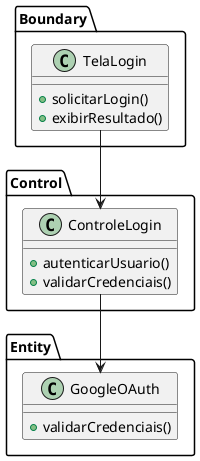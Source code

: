 @startuml
' UC001 - Login - Diagrama de Classes de Análise
package Boundary {
  class TelaLogin {
    +solicitarLogin()
    +exibirResultado()
  }
}

package Control {
  class ControleLogin {
    +autenticarUsuario()
    +validarCredenciais()
  }
}

package Entity {
  class GoogleOAuth {
    +validarCredenciais()
  }
}

TelaLogin --> ControleLogin
ControleLogin --> GoogleOAuth
@enduml

@startuml
' UC002 - Recuperar Senha - Diagrama de Classes de Análise
package Boundary {
  class TelaRecuperarSenha {
    +solicitarRecuperacao()
    +notificarUsuario()
  }
}

package Control {
  class ControleRecuperarSenha {
    +requisitarNovaSenha()
    +iniciarFluxoRecuperacao()
  }
}

package Entity {
  class GoogleOAuth {
    +iniciarFluxoRecuperacao()
  }
}

TelaRecuperarSenha --> ControleRecuperarSenha
ControleRecuperarSenha --> GoogleOAuth
@enduml

@startuml
' UC003 - Logout - Diagrama de Classes de Análise
package Boundary {
  class TelaPrincipal {
    +clicarLogout()
    +redirecionarParaLogin()
  }
}

package Control {
  class ControleSessao {
    +encerrarSessao()
  }
}

TelaPrincipal --> ControleSessao
ControleSessao --> TelaPrincipal
@enduml

@startuml
' UC004 - Cadastrar Perfil - Diagrama de Classes de Análise
package Boundary {
  class TelaCadastroPerfil {
    +informarDados()
    +enviarSolicitacao()
  }
}

package Control {
  class ControleCadastroPerfil {
    +validarDados()
    +enviarParaAprovacao()
  }
}

package Entity {
  class Usuario {
    -nome
    -email
    -papel
    +getDados()
  }
}

TelaCadastroPerfil --> ControleCadastroPerfil
ControleCadastroPerfil --> Usuario
@enduml

@startuml
' UC005 - Aprovar Cadastro - Diagrama de Classes de Análise
package Boundary {
  class TelaAprovacaoCadastro {
    +listarPendentes()
    +confirmarAprovacao()
  }
}

package Control {
  class ControleAprovacaoCadastro {
    +listarCadastros()
    +aprovarCadastro()
    +recusarCadastro()
  }
}

package Entity {
  class Usuario {
    -nome
    -email
    -papel
    +aprovar()
    +recusar()
  }
}

TelaAprovacaoCadastro --> ControleAprovacaoCadastro
ControleAprovacaoCadastro --> Usuario
@enduml

@startuml
' UC006 - Cadastrar Estágio - Diagrama de Classes de Análise
package Boundary {
  class TelaCadastroEstagio {
    +preencherDados()
    +enviarSolicitacao()
  }
}

package Control {
  class ControleCadastroEstagio {
    +validarEstagio()
    +submeterEstagio()
  }
}

package Entity {
  class Estagio {
    -empresa
    -duracao
    -tipo
    +getDetalhes()
  }
}

TelaCadastroEstagio --> ControleCadastroEstagio
ControleCadastroEstagio --> Estagio
@enduml

@startuml
' UC007 - Solicitar Orientador - Diagrama de Classes de Análise
package Boundary {
  class TelaSolicitarOrientador {
    +selecionarOrientador()
    +enviarSolicitacao()
  }
}

package Control {
  class ControleSolicitacaoOrientador {
    +validarSolicitacao()
    +registrarSolicitacao()
  }
}

package Entity {
  class OrientadorEstagio {
    -nome
    -area
    +verificarDisponibilidade()
  }
}

TelaSolicitarOrientador --> ControleSolicitacaoOrientador
ControleSolicitacaoOrientador --> OrientadorEstagio
@enduml

@startuml
' UC008 - Enviar Documentação - Diagrama de Classes de Análise
package Boundary {
  class TelaEnvioDocumentos {
    +selecionarArquivo()
    +enviarArquivo()
  }
}

package Control {
  class ControleEnvioDocumentos {
    +validarArquivo()
    +armazenarDocumento()
  }
}

package Entity {
  class Documento {
    -nome
    -tipo
    -dataEnvio
    +validarFormato()
  }
}

TelaEnvioDocumentos --> ControleEnvioDocumentos
ControleEnvioDocumentos --> Documento
@enduml

@startuml
' UC009 - Visualizar Alunos com Estágio Ativo - Diagrama de Classes de Análise
package Boundary {
  class TelaVisualizarEstagios {
    +listarEstagios()
    +filtrarPorCurso()
  }
}

package Control {
  class ControleEstagiosAtivos {
    +obterListaEstagios()
  }
}

package Entity {
  class Estagio {
    -aluno
    -status
    +getStatus()
  }
}

TelaVisualizarEstagios --> ControleEstagiosAtivos
ControleEstagiosAtivos --> Estagio
@enduml

@startuml
' UC010 - Aceitar/Recusar Solicitação de Orientação - Diagrama de Classes de Análise
package Boundary {
  class TelaSolicitacoesOrientacao {
    +listarSolicitacoes()
    +aceitarSolicitacao()
    +recusarSolicitacao()
  }
}

package Control {
  class ControleSolicitacoesOrientacao {
    +processarSolicitacao()
  }
}

package Entity {
  class SolicitacaoOrientacao {
    -aluno
    -status
    +aceitar()
    +recusar()
  }
}

TelaSolicitacoesOrientacao --> ControleSolicitacoesOrientacao
ControleSolicitacoesOrientacao --> SolicitacaoOrientacao
@enduml

@startuml
' UC011 - Enviar Trabalho Acadêmico - Diagrama de Classes de Análise
package Boundary {
  class TelaEnvioTrabalho {
    +selecionarTrabalho()
    +enviarTrabalho()
  }
}

package Control {
  class ControleEnvioTrabalho {
    +validarTrabalho()
    +registrarEnvio()
  }
}

package Entity {
  class TrabalhoAcademico {
    -titulo
    -tipo
    +validarConteudo()
  }
}

TelaEnvioTrabalho --> ControleEnvioTrabalho
ControleEnvioTrabalho --> TrabalhoAcademico
@enduml

@startuml
' UC012 - Avaliar Trabalho Acadêmico - Diagrama de Classes de Análise
package Boundary {
  class TelaAvaliacaoTrabalho {
    +visualizarTrabalho()
    +inserirAvaliacao()
  }
}

package Control {
  class ControleAvaliacaoTrabalho {
    +avaliarTrabalho()
  }
}

package Entity {
  class Avaliacao {
    -nota
    -comentario
    +registrar()
  }
}

TelaAvaliacaoTrabalho --> ControleAvaliacaoTrabalho
ControleAvaliacaoTrabalho --> Avaliacao
@enduml

@startuml
' UC013 - Assinar Documentos - Diagrama de Classes de Análise
package Boundary {
  class TelaAssinaturaDocumentos {
    +listarDocumentos()
    +assinarDocumento()
  }
}

package Control {
  class ControleAssinaturaDocumentos {
    +processarAssinatura()
  }
}

package Entity {
  class Documento {
    -id
    -assinaturas
    +assinar()
  }
}

TelaAssinaturaDocumentos --> ControleAssinaturaDocumentos
ControleAssinaturaDocumentos --> Documento
@enduml

@startuml
' UC014 - Submeter Vaga de Monitoria - Diagrama de Classes de Análise
package Boundary {
  class TelaSubmissaoVaga {
    +preencherVaga()
    +submeterVaga()
  }
}

package Control {
  class ControleVagaMonitoria {
    +validarVaga()
    +registrarVaga()
  }
}

package Entity {
  class VagaMonitoria {
    -disciplina
    -descricao
    +getDados()
  }
}

TelaSubmissaoVaga --> ControleVagaMonitoria
ControleVagaMonitoria --> VagaMonitoria
@enduml

@startuml
' UC015 - Criar Atividade de Monitoria - Diagrama de Classes de Análise
package Boundary {
  class TelaCriarAtividade {
    +descreverAtividade()
    +enviarAtividade()
  }
}

package Control {
  class ControleAtividadeMonitoria {
    +validarAtividade()
    +registrarAtividade()
  }
}

package Entity {
  class Atividade {
    -descricao
    -data
    +getDetalhes()
  }
}

TelaCriarAtividade --> ControleAtividadeMonitoria
ControleAtividadeMonitoria --> Atividade
@enduml

@startuml
' UC016 - Responder Atividade Monitoria - Diagrama de Classes de Análise
package Boundary {
  class TelaResponderAtividade {
    +listarAtividades()
    +responderAtividade()
  }
}

package Control {
  class ControleRespostaAtividade {
    +validarResposta()
    +registrarResposta()
  }
}

package Entity {
  class Resposta {
    -atividade
    -conteudo
    +getConteudo()
  }
}

TelaResponderAtividade --> ControleRespostaAtividade
ControleRespostaAtividade --> Resposta
@enduml

@startuml
' UC017 - Criar Vaga - Diagrama de Classes de Análise
package Boundary {
  class TelaCriarVaga {
    +preencherDados()
    +submeter()
  }
}

package Control {
  class ControleCriacaoVaga {
    +validar()
    +criar()
  }
}

package Entity {
  class Vaga {
    -titulo
    -descricao
    +getResumo()
  }
}

TelaCriarVaga --> ControleCriacaoVaga
ControleCriacaoVaga --> Vaga
@enduml

@startuml
' UC018 - Lançar Edital de Vagas - Diagrama de Classes de Análise
package Boundary {
  class TelaLancamentoEdital {
    +preencherEdital()
    +lancarEdital()
  }
}

package Control {
  class ControleEdital {
    +validarEdital()
    +publicar()
  }
}

package Entity {
  class Edital {
    -titulo
    -descricao
    +getResumo()
  }
}

TelaLancamentoEdital --> ControleEdital
ControleEdital --> Edital
@enduml

@startuml
' UC019 - Listar Disciplinas Monitoradas - Diagrama de Classes de Análise
package Boundary {
  class TelaListagemDisciplinas {
    +mostrarDisciplinas()
  }
}

package Control {
  class ControleDisciplinasMonitoradas {
    +obterDisciplinas()
  }
}

package Entity {
  class Disciplina {
    -nome
    -codigo
    +getDados()
  }
}

TelaListagemDisciplinas --> ControleDisciplinasMonitoradas
ControleDisciplinasMonitoradas --> Disciplina
@enduml

@startuml
' UC020 - Visualizar Vagas - Diagrama de Classes de Análise
package Boundary {
  class TelaVisualizarVagas {
    +listarVagas()
    +filtrarPorDisciplina()
  }
}

package Control {
  class ControleVisualizacaoVagas {
    +obterVagas()
  }
}

package Entity {
  class Vaga {
    -titulo
    -descricao
    +getResumo()
  }
}

TelaVisualizarVagas --> ControleVisualizacaoVagas
ControleVisualizacaoVagas --> Vaga
@enduml
